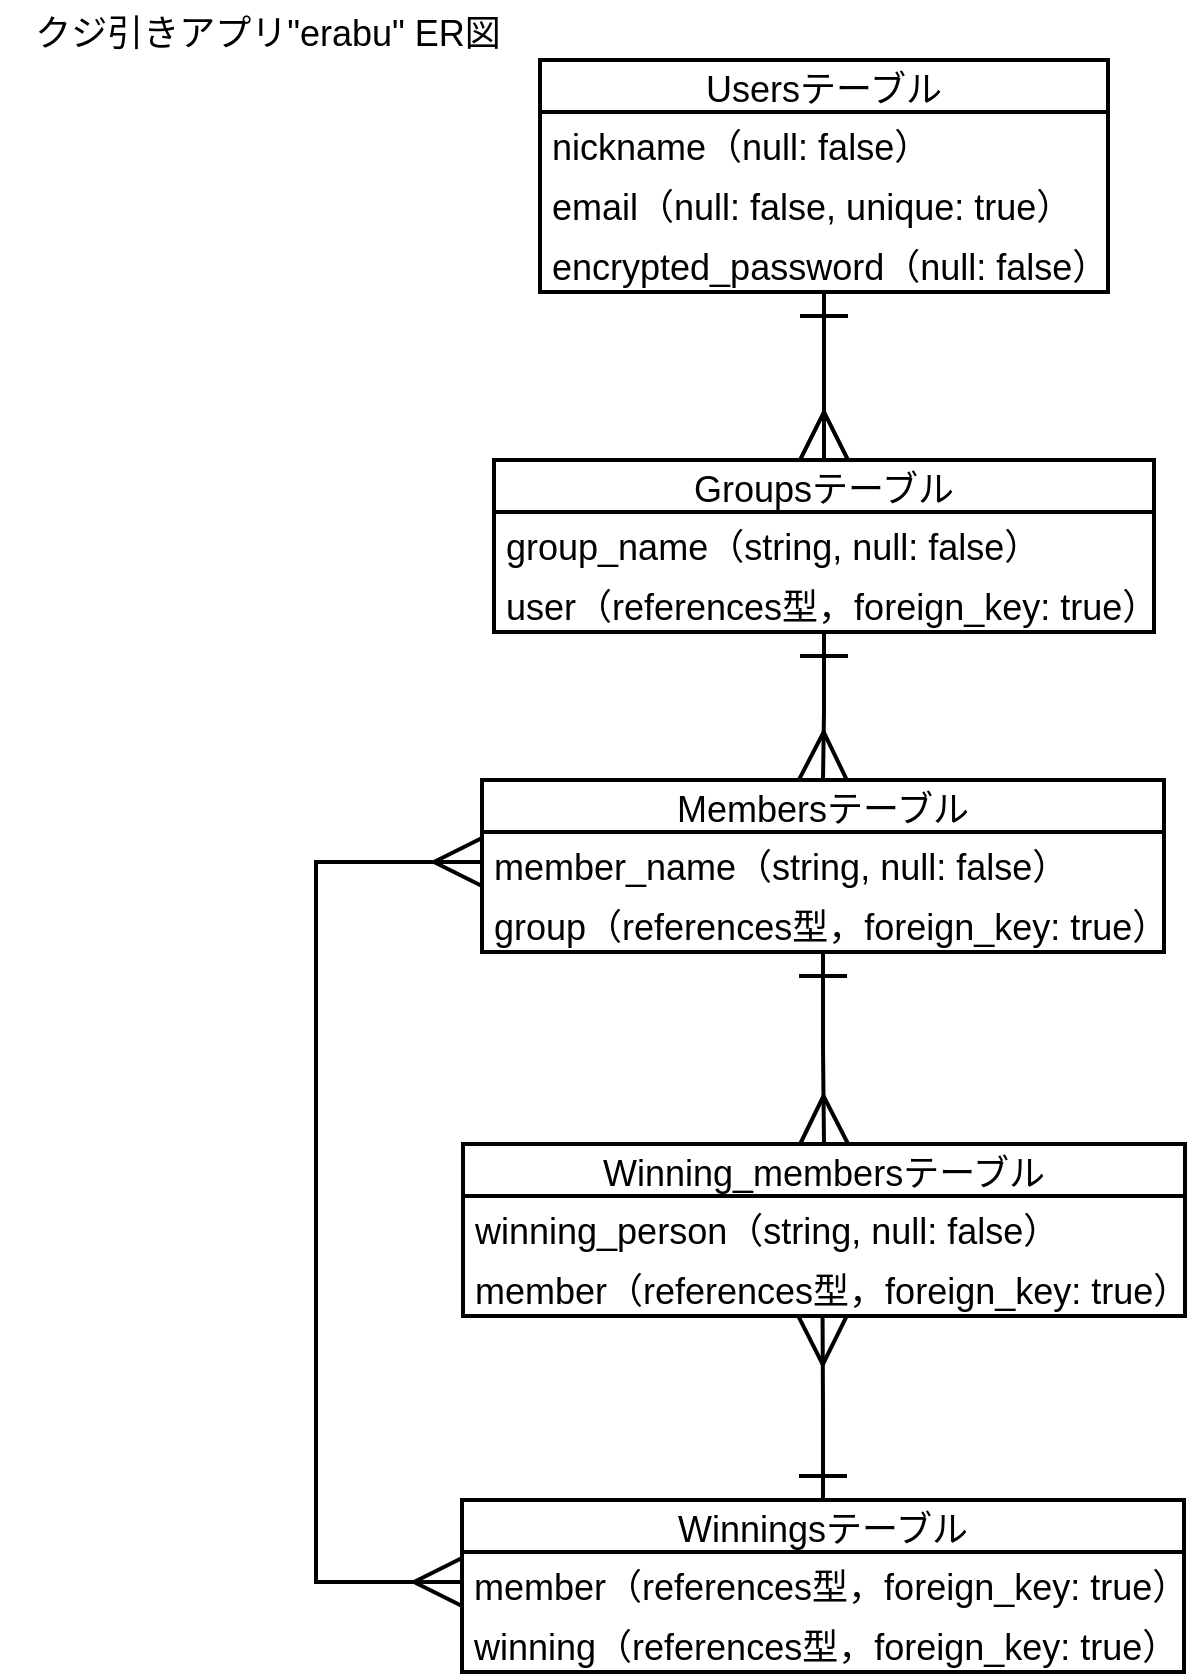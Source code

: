 <mxfile>
    <diagram id="bqRlA6gATMwFp5Z8aZbk" name="ページ1">
        <mxGraphModel dx="861" dy="627" grid="1" gridSize="10" guides="1" tooltips="1" connect="1" arrows="1" fold="1" page="1" pageScale="1" pageWidth="827" pageHeight="1169" math="0" shadow="0">
            <root>
                <mxCell id="0"/>
                <mxCell id="1" parent="0"/>
                <mxCell id="25" style="edgeStyle=orthogonalEdgeStyle;rounded=0;orthogonalLoop=1;jettySize=auto;html=1;entryX=0.5;entryY=0;entryDx=0;entryDy=0;startArrow=ERone;startFill=0;endArrow=ERmany;endFill=0;startSize=21;endSize=21;strokeWidth=2;" parent="1" source="2" target="7" edge="1">
                    <mxGeometry relative="1" as="geometry"/>
                </mxCell>
                <mxCell id="2" value="Usersテーブル" style="swimlane;fontStyle=0;childLayout=stackLayout;horizontal=1;startSize=26;horizontalStack=0;resizeParent=1;resizeParentMax=0;resizeLast=0;collapsible=1;marginBottom=0;align=center;fontSize=18;strokeWidth=2;" parent="1" vertex="1">
                    <mxGeometry x="272" y="40" width="284" height="116" as="geometry"/>
                </mxCell>
                <mxCell id="28" value="nickname（null: false）" style="text;strokeColor=none;fillColor=none;spacingLeft=4;spacingRight=4;overflow=hidden;rotatable=0;points=[[0,0.5],[1,0.5]];portConstraint=eastwest;fontSize=18;strokeWidth=2;" parent="2" vertex="1">
                    <mxGeometry y="26" width="284" height="30" as="geometry"/>
                </mxCell>
                <mxCell id="3" value="email（null: false, unique: true）" style="text;strokeColor=none;fillColor=none;spacingLeft=4;spacingRight=4;overflow=hidden;rotatable=0;points=[[0,0.5],[1,0.5]];portConstraint=eastwest;fontSize=18;strokeWidth=2;" parent="2" vertex="1">
                    <mxGeometry y="56" width="284" height="30" as="geometry"/>
                </mxCell>
                <mxCell id="4" value="encrypted_password（null: false）" style="text;strokeColor=none;fillColor=none;spacingLeft=4;spacingRight=4;overflow=hidden;rotatable=0;points=[[0,0.5],[1,0.5]];portConstraint=eastwest;fontSize=18;strokeWidth=2;" parent="2" vertex="1">
                    <mxGeometry y="86" width="284" height="30" as="geometry"/>
                </mxCell>
                <mxCell id="6" value="クジ引きアプリ&quot;erabu&quot; ER図" style="text;strokeColor=none;fillColor=none;spacingLeft=4;spacingRight=4;overflow=hidden;rotatable=0;points=[[0,0.5],[1,0.5]];portConstraint=eastwest;fontSize=18;strokeWidth=2;align=center;verticalAlign=middle;" parent="1" vertex="1">
                    <mxGeometry x="2" y="10" width="268" height="30" as="geometry"/>
                </mxCell>
                <mxCell id="24" style="edgeStyle=orthogonalEdgeStyle;rounded=0;orthogonalLoop=1;jettySize=auto;html=1;entryX=0.5;entryY=0;entryDx=0;entryDy=0;startArrow=ERone;startFill=0;endArrow=ERmany;endFill=0;startSize=21;endSize=21;strokeWidth=2;" parent="1" source="7" target="10" edge="1">
                    <mxGeometry relative="1" as="geometry"/>
                </mxCell>
                <mxCell id="7" value="Groupsテーブル" style="swimlane;fontStyle=0;childLayout=stackLayout;horizontal=1;startSize=26;horizontalStack=0;resizeParent=1;resizeParentMax=0;resizeLast=0;collapsible=1;marginBottom=0;align=center;fontSize=18;strokeWidth=2;" parent="1" vertex="1">
                    <mxGeometry x="249" y="240" width="330" height="86" as="geometry"/>
                </mxCell>
                <mxCell id="8" value="group_name（string, null: false）" style="text;strokeColor=none;fillColor=none;spacingLeft=4;spacingRight=4;overflow=hidden;rotatable=0;points=[[0,0.5],[1,0.5]];portConstraint=eastwest;fontSize=18;strokeWidth=2;" parent="7" vertex="1">
                    <mxGeometry y="26" width="330" height="30" as="geometry"/>
                </mxCell>
                <mxCell id="9" value="user（references型，foreign_key: true）&#10;&#10;" style="text;strokeColor=none;fillColor=none;spacingLeft=4;spacingRight=4;overflow=hidden;rotatable=0;points=[[0,0.5],[1,0.5]];portConstraint=eastwest;fontSize=18;strokeWidth=2;" parent="7" vertex="1">
                    <mxGeometry y="56" width="330" height="30" as="geometry"/>
                </mxCell>
                <mxCell id="20" style="edgeStyle=orthogonalEdgeStyle;rounded=0;orthogonalLoop=1;jettySize=auto;html=1;entryX=0.5;entryY=0;entryDx=0;entryDy=0;startArrow=ERone;startFill=0;endArrow=ERmany;endFill=0;endSize=21;startSize=21;strokeWidth=2;" parent="1" source="10" target="17" edge="1">
                    <mxGeometry relative="1" as="geometry"/>
                </mxCell>
                <mxCell id="10" value="Membersテーブル" style="swimlane;fontStyle=0;childLayout=stackLayout;horizontal=1;startSize=26;horizontalStack=0;resizeParent=1;resizeParentMax=0;resizeLast=0;collapsible=1;marginBottom=0;align=center;fontSize=18;strokeWidth=2;" parent="1" vertex="1">
                    <mxGeometry x="243" y="400" width="341" height="86" as="geometry"/>
                </mxCell>
                <mxCell id="11" value="member_name（string, null: false）" style="text;strokeColor=none;fillColor=none;spacingLeft=4;spacingRight=4;overflow=hidden;rotatable=0;points=[[0,0.5],[1,0.5]];portConstraint=eastwest;fontSize=18;strokeWidth=2;" parent="10" vertex="1">
                    <mxGeometry y="26" width="341" height="30" as="geometry"/>
                </mxCell>
                <mxCell id="12" value="group（references型，foreign_key: true）&#10;&#10;" style="text;strokeColor=none;fillColor=none;spacingLeft=4;spacingRight=4;overflow=hidden;rotatable=0;points=[[0,0.5],[1,0.5]];portConstraint=eastwest;fontSize=18;strokeWidth=2;" parent="10" vertex="1">
                    <mxGeometry y="56" width="341" height="30" as="geometry"/>
                </mxCell>
                <mxCell id="22" style="edgeStyle=orthogonalEdgeStyle;rounded=0;orthogonalLoop=1;jettySize=auto;html=1;exitX=0.5;exitY=0;exitDx=0;exitDy=0;startArrow=ERone;startFill=0;endArrow=ERmany;endFill=0;entryX=0.498;entryY=1.007;entryDx=0;entryDy=0;entryPerimeter=0;endSize=21;startSize=21;strokeWidth=2;" parent="1" source="13" target="19" edge="1">
                    <mxGeometry relative="1" as="geometry">
                        <mxPoint x="413.333" y="670" as="targetPoint"/>
                    </mxGeometry>
                </mxCell>
                <mxCell id="13" value="Winningsテーブル" style="swimlane;fontStyle=0;childLayout=stackLayout;horizontal=1;startSize=26;horizontalStack=0;resizeParent=1;resizeParentMax=0;resizeLast=0;collapsible=1;marginBottom=0;align=center;fontSize=18;strokeWidth=2;" parent="1" vertex="1">
                    <mxGeometry x="233" y="760" width="361" height="86" as="geometry"/>
                </mxCell>
                <mxCell id="15" value="member（references型，foreign_key: true）&#10;&#10;" style="text;strokeColor=none;fillColor=none;spacingLeft=4;spacingRight=4;overflow=hidden;rotatable=0;points=[[0,0.5],[1,0.5]];portConstraint=eastwest;fontSize=18;strokeWidth=2;" parent="13" vertex="1">
                    <mxGeometry y="26" width="361" height="30" as="geometry"/>
                </mxCell>
                <mxCell id="14" value="winning（references型，foreign_key: true）" style="text;strokeColor=none;fillColor=none;spacingLeft=4;spacingRight=4;overflow=hidden;rotatable=0;points=[[0,0.5],[1,0.5]];portConstraint=eastwest;fontSize=18;strokeWidth=2;" parent="13" vertex="1">
                    <mxGeometry y="56" width="361" height="30" as="geometry"/>
                </mxCell>
                <mxCell id="17" value="Winning_membersテーブル" style="swimlane;fontStyle=0;childLayout=stackLayout;horizontal=1;startSize=26;horizontalStack=0;resizeParent=1;resizeParentMax=0;resizeLast=0;collapsible=1;marginBottom=0;align=center;fontSize=18;strokeWidth=2;" parent="1" vertex="1">
                    <mxGeometry x="233.5" y="582" width="361" height="86" as="geometry"/>
                </mxCell>
                <mxCell id="18" value="winning_person（string, null: false）" style="text;strokeColor=none;fillColor=none;spacingLeft=4;spacingRight=4;overflow=hidden;rotatable=0;points=[[0,0.5],[1,0.5]];portConstraint=eastwest;fontSize=18;strokeWidth=2;" parent="17" vertex="1">
                    <mxGeometry y="26" width="361" height="30" as="geometry"/>
                </mxCell>
                <mxCell id="19" value="member（references型，foreign_key: true）&#10;&#10;" style="text;strokeColor=none;fillColor=none;spacingLeft=4;spacingRight=4;overflow=hidden;rotatable=0;points=[[0,0.5],[1,0.5]];portConstraint=eastwest;fontSize=18;strokeWidth=2;" parent="17" vertex="1">
                    <mxGeometry y="56" width="361" height="30" as="geometry"/>
                </mxCell>
                <mxCell id="27" style="edgeStyle=orthogonalEdgeStyle;rounded=0;orthogonalLoop=1;jettySize=auto;html=1;exitX=0;exitY=0.5;exitDx=0;exitDy=0;entryX=0;entryY=0.5;entryDx=0;entryDy=0;startArrow=ERmany;startFill=0;endArrow=ERmany;endFill=0;startSize=21;endSize=21;strokeWidth=2;" parent="1" source="11" target="15" edge="1">
                    <mxGeometry relative="1" as="geometry">
                        <Array as="points">
                            <mxPoint x="160" y="441"/>
                            <mxPoint x="160" y="801"/>
                        </Array>
                    </mxGeometry>
                </mxCell>
            </root>
        </mxGraphModel>
    </diagram>
</mxfile>